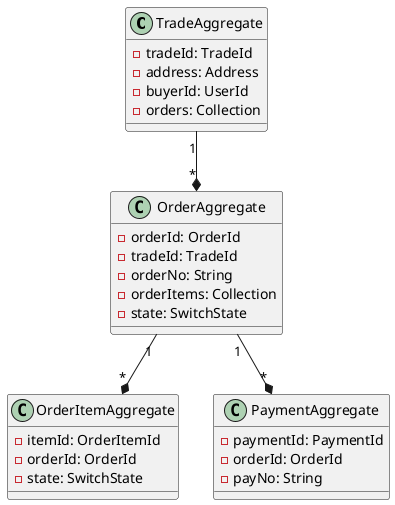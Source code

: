 @startuml 订单管理

class TradeAggregate {
    - tradeId: TradeId
    - address: Address
    - buyerId: UserId
    - orders: Collection
}
class OrderAggregate {
    - orderId: OrderId
    - tradeId: TradeId
    - orderNo: String
    - orderItems: Collection
    - state: SwitchState
}
class OrderItemAggregate {
    - itemId: OrderItemId
    - orderId: OrderId
    - state: SwitchState
}
class PaymentAggregate {
    - paymentId: PaymentId
    - orderId: OrderId
    - payNo: String
}

TradeAggregate "1"--*"*" OrderAggregate
OrderAggregate "1"--*"*" OrderItemAggregate
OrderAggregate "1"--*"*" PaymentAggregate

@enduml